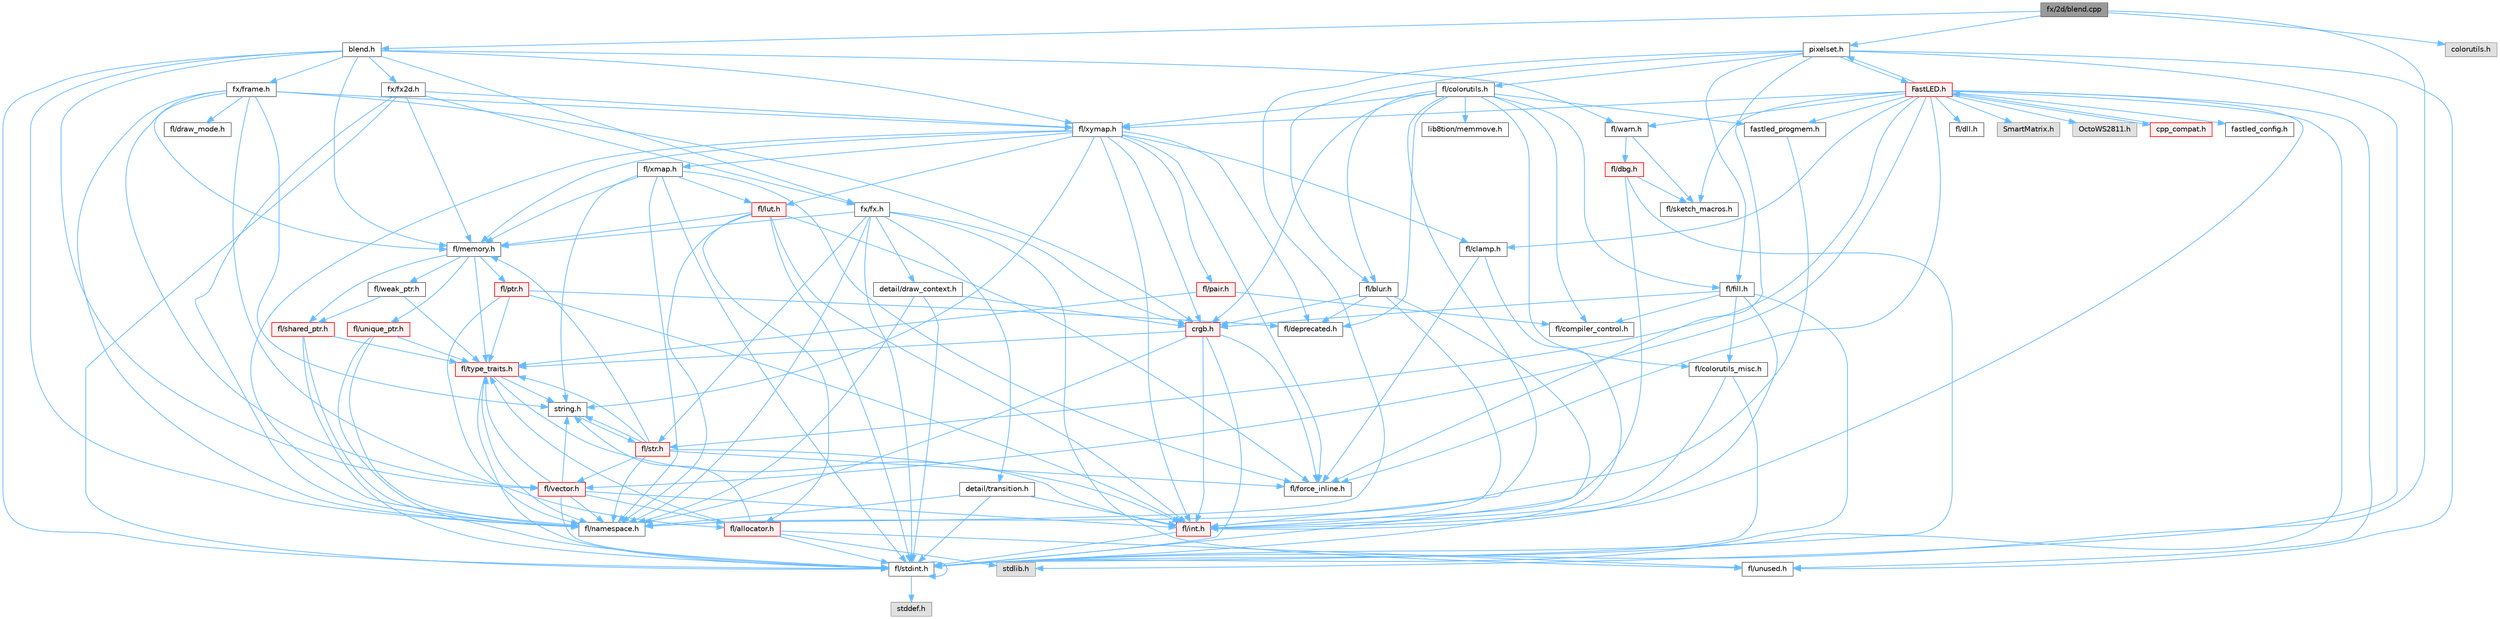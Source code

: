 digraph "fx/2d/blend.cpp"
{
 // INTERACTIVE_SVG=YES
 // LATEX_PDF_SIZE
  bgcolor="transparent";
  edge [fontname=Helvetica,fontsize=10,labelfontname=Helvetica,labelfontsize=10];
  node [fontname=Helvetica,fontsize=10,shape=box,height=0.2,width=0.4];
  Node1 [id="Node000001",label="fx/2d/blend.cpp",height=0.2,width=0.4,color="gray40", fillcolor="grey60", style="filled", fontcolor="black",tooltip=" "];
  Node1 -> Node2 [id="edge1_Node000001_Node000002",color="steelblue1",style="solid",tooltip=" "];
  Node2 [id="Node000002",label="blend.h",height=0.2,width=0.4,color="grey40", fillcolor="white", style="filled",URL="$d8/d4e/blend_8h.html",tooltip=" "];
  Node2 -> Node3 [id="edge2_Node000002_Node000003",color="steelblue1",style="solid",tooltip=" "];
  Node3 [id="Node000003",label="fl/stdint.h",height=0.2,width=0.4,color="grey40", fillcolor="white", style="filled",URL="$df/dd8/stdint_8h.html",tooltip=" "];
  Node3 -> Node4 [id="edge3_Node000003_Node000004",color="steelblue1",style="solid",tooltip=" "];
  Node4 [id="Node000004",label="stddef.h",height=0.2,width=0.4,color="grey60", fillcolor="#E0E0E0", style="filled",tooltip=" "];
  Node3 -> Node3 [id="edge4_Node000003_Node000003",color="steelblue1",style="solid",tooltip=" "];
  Node2 -> Node5 [id="edge5_Node000002_Node000005",color="steelblue1",style="solid",tooltip=" "];
  Node5 [id="Node000005",label="fl/namespace.h",height=0.2,width=0.4,color="grey40", fillcolor="white", style="filled",URL="$df/d2a/namespace_8h.html",tooltip="Implements the FastLED namespace macros."];
  Node2 -> Node6 [id="edge6_Node000002_Node000006",color="steelblue1",style="solid",tooltip=" "];
  Node6 [id="Node000006",label="fl/memory.h",height=0.2,width=0.4,color="grey40", fillcolor="white", style="filled",URL="$dc/d18/memory_8h.html",tooltip=" "];
  Node6 -> Node7 [id="edge7_Node000006_Node000007",color="steelblue1",style="solid",tooltip=" "];
  Node7 [id="Node000007",label="fl/ptr.h",height=0.2,width=0.4,color="red", fillcolor="#FFF0F0", style="filled",URL="$dd/d98/ptr_8h.html",tooltip=" "];
  Node7 -> Node5 [id="edge8_Node000007_Node000005",color="steelblue1",style="solid",tooltip=" "];
  Node7 -> Node10 [id="edge9_Node000007_Node000010",color="steelblue1",style="solid",tooltip=" "];
  Node10 [id="Node000010",label="fl/type_traits.h",height=0.2,width=0.4,color="red", fillcolor="#FFF0F0", style="filled",URL="$df/d63/type__traits_8h.html",tooltip=" "];
  Node10 -> Node11 [id="edge10_Node000010_Node000011",color="steelblue1",style="solid",tooltip=" "];
  Node11 [id="Node000011",label="string.h",height=0.2,width=0.4,color="grey40", fillcolor="white", style="filled",URL="$da/d66/string_8h.html",tooltip=" "];
  Node11 -> Node12 [id="edge11_Node000011_Node000012",color="steelblue1",style="solid",tooltip=" "];
  Node12 [id="Node000012",label="fl/str.h",height=0.2,width=0.4,color="red", fillcolor="#FFF0F0", style="filled",URL="$d1/d93/str_8h.html",tooltip=" "];
  Node12 -> Node13 [id="edge12_Node000012_Node000013",color="steelblue1",style="solid",tooltip=" "];
  Node13 [id="Node000013",label="fl/int.h",height=0.2,width=0.4,color="red", fillcolor="#FFF0F0", style="filled",URL="$d3/d7e/int_8h.html",tooltip=" "];
  Node13 -> Node3 [id="edge13_Node000013_Node000003",color="steelblue1",style="solid",tooltip=" "];
  Node12 -> Node11 [id="edge14_Node000012_Node000011",color="steelblue1",style="solid",tooltip=" "];
  Node12 -> Node5 [id="edge15_Node000012_Node000005",color="steelblue1",style="solid",tooltip=" "];
  Node12 -> Node6 [id="edge16_Node000012_Node000006",color="steelblue1",style="solid",tooltip=" "];
  Node12 -> Node10 [id="edge17_Node000012_Node000010",color="steelblue1",style="solid",tooltip=" "];
  Node12 -> Node28 [id="edge18_Node000012_Node000028",color="steelblue1",style="solid",tooltip=" "];
  Node28 [id="Node000028",label="fl/vector.h",height=0.2,width=0.4,color="red", fillcolor="#FFF0F0", style="filled",URL="$d6/d68/vector_8h.html",tooltip=" "];
  Node28 -> Node3 [id="edge19_Node000028_Node000003",color="steelblue1",style="solid",tooltip=" "];
  Node28 -> Node13 [id="edge20_Node000028_Node000013",color="steelblue1",style="solid",tooltip=" "];
  Node28 -> Node11 [id="edge21_Node000028_Node000011",color="steelblue1",style="solid",tooltip=" "];
  Node28 -> Node5 [id="edge22_Node000028_Node000005",color="steelblue1",style="solid",tooltip=" "];
  Node28 -> Node35 [id="edge23_Node000028_Node000035",color="steelblue1",style="solid",tooltip=" "];
  Node35 [id="Node000035",label="fl/allocator.h",height=0.2,width=0.4,color="red", fillcolor="#FFF0F0", style="filled",URL="$da/da9/allocator_8h.html",tooltip=" "];
  Node35 -> Node36 [id="edge24_Node000035_Node000036",color="steelblue1",style="solid",tooltip=" "];
  Node36 [id="Node000036",label="stdlib.h",height=0.2,width=0.4,color="grey60", fillcolor="#E0E0E0", style="filled",tooltip=" "];
  Node35 -> Node11 [id="edge25_Node000035_Node000011",color="steelblue1",style="solid",tooltip=" "];
  Node35 -> Node10 [id="edge26_Node000035_Node000010",color="steelblue1",style="solid",tooltip=" "];
  Node35 -> Node37 [id="edge27_Node000035_Node000037",color="steelblue1",style="solid",tooltip=" "];
  Node37 [id="Node000037",label="fl/unused.h",height=0.2,width=0.4,color="grey40", fillcolor="white", style="filled",URL="$d8/d4b/unused_8h.html",tooltip=" "];
  Node35 -> Node3 [id="edge28_Node000035_Node000003",color="steelblue1",style="solid",tooltip=" "];
  Node28 -> Node10 [id="edge29_Node000028_Node000010",color="steelblue1",style="solid",tooltip=" "];
  Node12 -> Node19 [id="edge30_Node000012_Node000019",color="steelblue1",style="solid",tooltip=" "];
  Node19 [id="Node000019",label="fl/force_inline.h",height=0.2,width=0.4,color="grey40", fillcolor="white", style="filled",URL="$d4/d64/force__inline_8h.html",tooltip=" "];
  Node10 -> Node3 [id="edge31_Node000010_Node000003",color="steelblue1",style="solid",tooltip=" "];
  Node10 -> Node5 [id="edge32_Node000010_Node000005",color="steelblue1",style="solid",tooltip=" "];
  Node10 -> Node13 [id="edge33_Node000010_Node000013",color="steelblue1",style="solid",tooltip=" "];
  Node7 -> Node13 [id="edge34_Node000007_Node000013",color="steelblue1",style="solid",tooltip=" "];
  Node7 -> Node45 [id="edge35_Node000007_Node000045",color="steelblue1",style="solid",tooltip=" "];
  Node45 [id="Node000045",label="fl/deprecated.h",height=0.2,width=0.4,color="grey40", fillcolor="white", style="filled",URL="$d4/dce/deprecated_8h.html",tooltip=" "];
  Node6 -> Node48 [id="edge36_Node000006_Node000048",color="steelblue1",style="solid",tooltip=" "];
  Node48 [id="Node000048",label="fl/shared_ptr.h",height=0.2,width=0.4,color="red", fillcolor="#FFF0F0", style="filled",URL="$df/d6a/shared__ptr_8h.html",tooltip=" "];
  Node48 -> Node5 [id="edge37_Node000048_Node000005",color="steelblue1",style="solid",tooltip=" "];
  Node48 -> Node10 [id="edge38_Node000048_Node000010",color="steelblue1",style="solid",tooltip=" "];
  Node48 -> Node3 [id="edge39_Node000048_Node000003",color="steelblue1",style="solid",tooltip=" "];
  Node6 -> Node51 [id="edge40_Node000006_Node000051",color="steelblue1",style="solid",tooltip=" "];
  Node51 [id="Node000051",label="fl/weak_ptr.h",height=0.2,width=0.4,color="grey40", fillcolor="white", style="filled",URL="$dc/db4/weak__ptr_8h.html",tooltip=" "];
  Node51 -> Node48 [id="edge41_Node000051_Node000048",color="steelblue1",style="solid",tooltip=" "];
  Node51 -> Node10 [id="edge42_Node000051_Node000010",color="steelblue1",style="solid",tooltip=" "];
  Node6 -> Node9 [id="edge43_Node000006_Node000009",color="steelblue1",style="solid",tooltip=" "];
  Node9 [id="Node000009",label="fl/unique_ptr.h",height=0.2,width=0.4,color="red", fillcolor="#FFF0F0", style="filled",URL="$da/d4b/unique__ptr_8h.html",tooltip=" "];
  Node9 -> Node5 [id="edge44_Node000009_Node000005",color="steelblue1",style="solid",tooltip=" "];
  Node9 -> Node10 [id="edge45_Node000009_Node000010",color="steelblue1",style="solid",tooltip=" "];
  Node9 -> Node3 [id="edge46_Node000009_Node000003",color="steelblue1",style="solid",tooltip=" "];
  Node6 -> Node10 [id="edge47_Node000006_Node000010",color="steelblue1",style="solid",tooltip=" "];
  Node2 -> Node28 [id="edge48_Node000002_Node000028",color="steelblue1",style="solid",tooltip=" "];
  Node2 -> Node52 [id="edge49_Node000002_Node000052",color="steelblue1",style="solid",tooltip=" "];
  Node52 [id="Node000052",label="fl/warn.h",height=0.2,width=0.4,color="grey40", fillcolor="white", style="filled",URL="$de/d77/warn_8h.html",tooltip=" "];
  Node52 -> Node53 [id="edge50_Node000052_Node000053",color="steelblue1",style="solid",tooltip=" "];
  Node53 [id="Node000053",label="fl/dbg.h",height=0.2,width=0.4,color="red", fillcolor="#FFF0F0", style="filled",URL="$d6/d01/dbg_8h.html",tooltip=" "];
  Node53 -> Node63 [id="edge51_Node000053_Node000063",color="steelblue1",style="solid",tooltip=" "];
  Node63 [id="Node000063",label="fl/sketch_macros.h",height=0.2,width=0.4,color="grey40", fillcolor="white", style="filled",URL="$d1/dbc/sketch__macros_8h.html",tooltip=" "];
  Node53 -> Node13 [id="edge52_Node000053_Node000013",color="steelblue1",style="solid",tooltip=" "];
  Node53 -> Node3 [id="edge53_Node000053_Node000003",color="steelblue1",style="solid",tooltip=" "];
  Node52 -> Node63 [id="edge54_Node000052_Node000063",color="steelblue1",style="solid",tooltip=" "];
  Node2 -> Node64 [id="edge55_Node000002_Node000064",color="steelblue1",style="solid",tooltip=" "];
  Node64 [id="Node000064",label="fl/xymap.h",height=0.2,width=0.4,color="grey40", fillcolor="white", style="filled",URL="$da/d61/xymap_8h.html",tooltip=" "];
  Node64 -> Node13 [id="edge56_Node000064_Node000013",color="steelblue1",style="solid",tooltip=" "];
  Node64 -> Node5 [id="edge57_Node000064_Node000005",color="steelblue1",style="solid",tooltip=" "];
  Node64 -> Node19 [id="edge58_Node000064_Node000019",color="steelblue1",style="solid",tooltip=" "];
  Node64 -> Node65 [id="edge59_Node000064_Node000065",color="steelblue1",style="solid",tooltip=" "];
  Node65 [id="Node000065",label="fl/pair.h",height=0.2,width=0.4,color="red", fillcolor="#FFF0F0", style="filled",URL="$d3/d41/pair_8h.html",tooltip=" "];
  Node65 -> Node22 [id="edge60_Node000065_Node000022",color="steelblue1",style="solid",tooltip=" "];
  Node22 [id="Node000022",label="fl/compiler_control.h",height=0.2,width=0.4,color="grey40", fillcolor="white", style="filled",URL="$d4/d54/compiler__control_8h.html",tooltip=" "];
  Node65 -> Node10 [id="edge61_Node000065_Node000010",color="steelblue1",style="solid",tooltip=" "];
  Node64 -> Node11 [id="edge62_Node000064_Node000011",color="steelblue1",style="solid",tooltip=" "];
  Node64 -> Node55 [id="edge63_Node000064_Node000055",color="steelblue1",style="solid",tooltip=" "];
  Node55 [id="Node000055",label="crgb.h",height=0.2,width=0.4,color="red", fillcolor="#FFF0F0", style="filled",URL="$db/dd1/crgb_8h.html",tooltip="Defines the red, green, and blue (RGB) pixel struct."];
  Node55 -> Node3 [id="edge64_Node000055_Node000003",color="steelblue1",style="solid",tooltip=" "];
  Node55 -> Node13 [id="edge65_Node000055_Node000013",color="steelblue1",style="solid",tooltip=" "];
  Node55 -> Node5 [id="edge66_Node000055_Node000005",color="steelblue1",style="solid",tooltip=" "];
  Node55 -> Node19 [id="edge67_Node000055_Node000019",color="steelblue1",style="solid",tooltip=" "];
  Node55 -> Node10 [id="edge68_Node000055_Node000010",color="steelblue1",style="solid",tooltip=" "];
  Node64 -> Node18 [id="edge69_Node000064_Node000018",color="steelblue1",style="solid",tooltip=" "];
  Node18 [id="Node000018",label="fl/clamp.h",height=0.2,width=0.4,color="grey40", fillcolor="white", style="filled",URL="$d6/dd3/clamp_8h.html",tooltip=" "];
  Node18 -> Node3 [id="edge70_Node000018_Node000003",color="steelblue1",style="solid",tooltip=" "];
  Node18 -> Node19 [id="edge71_Node000018_Node000019",color="steelblue1",style="solid",tooltip=" "];
  Node64 -> Node66 [id="edge72_Node000064_Node000066",color="steelblue1",style="solid",tooltip=" "];
  Node66 [id="Node000066",label="fl/lut.h",height=0.2,width=0.4,color="red", fillcolor="#FFF0F0", style="filled",URL="$db/d54/lut_8h.html",tooltip=" "];
  Node66 -> Node35 [id="edge73_Node000066_Node000035",color="steelblue1",style="solid",tooltip=" "];
  Node66 -> Node19 [id="edge74_Node000066_Node000019",color="steelblue1",style="solid",tooltip=" "];
  Node66 -> Node6 [id="edge75_Node000066_Node000006",color="steelblue1",style="solid",tooltip=" "];
  Node66 -> Node3 [id="edge76_Node000066_Node000003",color="steelblue1",style="solid",tooltip=" "];
  Node66 -> Node13 [id="edge77_Node000066_Node000013",color="steelblue1",style="solid",tooltip=" "];
  Node66 -> Node5 [id="edge78_Node000066_Node000005",color="steelblue1",style="solid",tooltip=" "];
  Node64 -> Node6 [id="edge79_Node000064_Node000006",color="steelblue1",style="solid",tooltip=" "];
  Node64 -> Node45 [id="edge80_Node000064_Node000045",color="steelblue1",style="solid",tooltip=" "];
  Node64 -> Node67 [id="edge81_Node000064_Node000067",color="steelblue1",style="solid",tooltip=" "];
  Node67 [id="Node000067",label="fl/xmap.h",height=0.2,width=0.4,color="grey40", fillcolor="white", style="filled",URL="$dd/dcc/xmap_8h.html",tooltip=" "];
  Node67 -> Node3 [id="edge82_Node000067_Node000003",color="steelblue1",style="solid",tooltip=" "];
  Node67 -> Node11 [id="edge83_Node000067_Node000011",color="steelblue1",style="solid",tooltip=" "];
  Node67 -> Node19 [id="edge84_Node000067_Node000019",color="steelblue1",style="solid",tooltip=" "];
  Node67 -> Node66 [id="edge85_Node000067_Node000066",color="steelblue1",style="solid",tooltip=" "];
  Node67 -> Node6 [id="edge86_Node000067_Node000006",color="steelblue1",style="solid",tooltip=" "];
  Node67 -> Node5 [id="edge87_Node000067_Node000005",color="steelblue1",style="solid",tooltip=" "];
  Node2 -> Node68 [id="edge88_Node000002_Node000068",color="steelblue1",style="solid",tooltip=" "];
  Node68 [id="Node000068",label="fx/frame.h",height=0.2,width=0.4,color="grey40", fillcolor="white", style="filled",URL="$df/d7d/frame_8h.html",tooltip=" "];
  Node68 -> Node11 [id="edge89_Node000068_Node000011",color="steelblue1",style="solid",tooltip=" "];
  Node68 -> Node55 [id="edge90_Node000068_Node000055",color="steelblue1",style="solid",tooltip=" "];
  Node68 -> Node5 [id="edge91_Node000068_Node000005",color="steelblue1",style="solid",tooltip=" "];
  Node68 -> Node6 [id="edge92_Node000068_Node000006",color="steelblue1",style="solid",tooltip=" "];
  Node68 -> Node64 [id="edge93_Node000068_Node000064",color="steelblue1",style="solid",tooltip=" "];
  Node68 -> Node28 [id="edge94_Node000068_Node000028",color="steelblue1",style="solid",tooltip=" "];
  Node68 -> Node35 [id="edge95_Node000068_Node000035",color="steelblue1",style="solid",tooltip=" "];
  Node68 -> Node69 [id="edge96_Node000068_Node000069",color="steelblue1",style="solid",tooltip=" "];
  Node69 [id="Node000069",label="fl/draw_mode.h",height=0.2,width=0.4,color="grey40", fillcolor="white", style="filled",URL="$d9/d35/draw__mode_8h.html",tooltip=" "];
  Node2 -> Node70 [id="edge97_Node000002_Node000070",color="steelblue1",style="solid",tooltip=" "];
  Node70 [id="Node000070",label="fx/fx.h",height=0.2,width=0.4,color="grey40", fillcolor="white", style="filled",URL="$d2/d0c/fx_8h.html",tooltip=" "];
  Node70 -> Node3 [id="edge98_Node000070_Node000003",color="steelblue1",style="solid",tooltip=" "];
  Node70 -> Node55 [id="edge99_Node000070_Node000055",color="steelblue1",style="solid",tooltip=" "];
  Node70 -> Node71 [id="edge100_Node000070_Node000071",color="steelblue1",style="solid",tooltip=" "];
  Node71 [id="Node000071",label="detail/draw_context.h",height=0.2,width=0.4,color="grey40", fillcolor="white", style="filled",URL="$db/ded/draw__context_8h.html",tooltip=" "];
  Node71 -> Node55 [id="edge101_Node000071_Node000055",color="steelblue1",style="solid",tooltip=" "];
  Node71 -> Node5 [id="edge102_Node000071_Node000005",color="steelblue1",style="solid",tooltip=" "];
  Node71 -> Node3 [id="edge103_Node000071_Node000003",color="steelblue1",style="solid",tooltip=" "];
  Node70 -> Node72 [id="edge104_Node000070_Node000072",color="steelblue1",style="solid",tooltip=" "];
  Node72 [id="Node000072",label="detail/transition.h",height=0.2,width=0.4,color="grey40", fillcolor="white", style="filled",URL="$d7/df7/transition_8h.html",tooltip=" "];
  Node72 -> Node5 [id="edge105_Node000072_Node000005",color="steelblue1",style="solid",tooltip=" "];
  Node72 -> Node3 [id="edge106_Node000072_Node000003",color="steelblue1",style="solid",tooltip=" "];
  Node72 -> Node13 [id="edge107_Node000072_Node000013",color="steelblue1",style="solid",tooltip=" "];
  Node70 -> Node5 [id="edge108_Node000070_Node000005",color="steelblue1",style="solid",tooltip=" "];
  Node70 -> Node6 [id="edge109_Node000070_Node000006",color="steelblue1",style="solid",tooltip=" "];
  Node70 -> Node12 [id="edge110_Node000070_Node000012",color="steelblue1",style="solid",tooltip=" "];
  Node70 -> Node37 [id="edge111_Node000070_Node000037",color="steelblue1",style="solid",tooltip=" "];
  Node2 -> Node73 [id="edge112_Node000002_Node000073",color="steelblue1",style="solid",tooltip=" "];
  Node73 [id="Node000073",label="fx/fx2d.h",height=0.2,width=0.4,color="grey40", fillcolor="white", style="filled",URL="$d9/d43/fx2d_8h.html",tooltip=" "];
  Node73 -> Node3 [id="edge113_Node000073_Node000003",color="steelblue1",style="solid",tooltip=" "];
  Node73 -> Node5 [id="edge114_Node000073_Node000005",color="steelblue1",style="solid",tooltip=" "];
  Node73 -> Node6 [id="edge115_Node000073_Node000006",color="steelblue1",style="solid",tooltip=" "];
  Node73 -> Node64 [id="edge116_Node000073_Node000064",color="steelblue1",style="solid",tooltip=" "];
  Node73 -> Node70 [id="edge117_Node000073_Node000070",color="steelblue1",style="solid",tooltip=" "];
  Node1 -> Node74 [id="edge118_Node000001_Node000074",color="steelblue1",style="solid",tooltip=" "];
  Node74 [id="Node000074",label="colorutils.h",height=0.2,width=0.4,color="grey60", fillcolor="#E0E0E0", style="filled",tooltip=" "];
  Node1 -> Node75 [id="edge119_Node000001_Node000075",color="steelblue1",style="solid",tooltip=" "];
  Node75 [id="Node000075",label="pixelset.h",height=0.2,width=0.4,color="grey40", fillcolor="white", style="filled",URL="$d4/d46/pixelset_8h.html",tooltip="Declares classes for managing logical groups of LEDs."];
  Node75 -> Node19 [id="edge120_Node000075_Node000019",color="steelblue1",style="solid",tooltip=" "];
  Node75 -> Node5 [id="edge121_Node000075_Node000005",color="steelblue1",style="solid",tooltip=" "];
  Node75 -> Node37 [id="edge122_Node000075_Node000037",color="steelblue1",style="solid",tooltip=" "];
  Node75 -> Node76 [id="edge123_Node000075_Node000076",color="steelblue1",style="solid",tooltip=" "];
  Node76 [id="Node000076",label="fl/colorutils.h",height=0.2,width=0.4,color="grey40", fillcolor="white", style="filled",URL="$d7/df9/fl_2colorutils_8h.html",tooltip="Utility functions for color fill, palettes, blending, and more."];
  Node76 -> Node13 [id="edge124_Node000076_Node000013",color="steelblue1",style="solid",tooltip=" "];
  Node76 -> Node55 [id="edge125_Node000076_Node000055",color="steelblue1",style="solid",tooltip=" "];
  Node76 -> Node62 [id="edge126_Node000076_Node000062",color="steelblue1",style="solid",tooltip=" "];
  Node62 [id="Node000062",label="fastled_progmem.h",height=0.2,width=0.4,color="grey40", fillcolor="white", style="filled",URL="$df/dab/fastled__progmem_8h.html",tooltip="Wrapper definitions to allow seamless use of PROGMEM in environments that have it."];
  Node62 -> Node5 [id="edge127_Node000062_Node000005",color="steelblue1",style="solid",tooltip=" "];
  Node76 -> Node77 [id="edge128_Node000076_Node000077",color="steelblue1",style="solid",tooltip=" "];
  Node77 [id="Node000077",label="fl/blur.h",height=0.2,width=0.4,color="grey40", fillcolor="white", style="filled",URL="$d4/df5/blur_8h.html",tooltip=" "];
  Node77 -> Node3 [id="edge129_Node000077_Node000003",color="steelblue1",style="solid",tooltip=" "];
  Node77 -> Node13 [id="edge130_Node000077_Node000013",color="steelblue1",style="solid",tooltip=" "];
  Node77 -> Node55 [id="edge131_Node000077_Node000055",color="steelblue1",style="solid",tooltip=" "];
  Node77 -> Node45 [id="edge132_Node000077_Node000045",color="steelblue1",style="solid",tooltip=" "];
  Node76 -> Node78 [id="edge133_Node000076_Node000078",color="steelblue1",style="solid",tooltip=" "];
  Node78 [id="Node000078",label="fl/colorutils_misc.h",height=0.2,width=0.4,color="grey40", fillcolor="white", style="filled",URL="$dd/db2/colorutils__misc_8h.html",tooltip=" "];
  Node78 -> Node3 [id="edge134_Node000078_Node000003",color="steelblue1",style="solid",tooltip=" "];
  Node78 -> Node13 [id="edge135_Node000078_Node000013",color="steelblue1",style="solid",tooltip=" "];
  Node76 -> Node45 [id="edge136_Node000076_Node000045",color="steelblue1",style="solid",tooltip=" "];
  Node76 -> Node79 [id="edge137_Node000076_Node000079",color="steelblue1",style="solid",tooltip=" "];
  Node79 [id="Node000079",label="fl/fill.h",height=0.2,width=0.4,color="grey40", fillcolor="white", style="filled",URL="$d2/d78/fill_8h.html",tooltip=" "];
  Node79 -> Node55 [id="edge138_Node000079_Node000055",color="steelblue1",style="solid",tooltip=" "];
  Node79 -> Node78 [id="edge139_Node000079_Node000078",color="steelblue1",style="solid",tooltip=" "];
  Node79 -> Node13 [id="edge140_Node000079_Node000013",color="steelblue1",style="solid",tooltip=" "];
  Node79 -> Node3 [id="edge141_Node000079_Node000003",color="steelblue1",style="solid",tooltip=" "];
  Node79 -> Node22 [id="edge142_Node000079_Node000022",color="steelblue1",style="solid",tooltip=" "];
  Node76 -> Node64 [id="edge143_Node000076_Node000064",color="steelblue1",style="solid",tooltip=" "];
  Node76 -> Node80 [id="edge144_Node000076_Node000080",color="steelblue1",style="solid",tooltip=" "];
  Node80 [id="Node000080",label="lib8tion/memmove.h",height=0.2,width=0.4,color="grey40", fillcolor="white", style="filled",URL="$d9/d72/memmove_8h.html",tooltip=" "];
  Node76 -> Node22 [id="edge145_Node000076_Node000022",color="steelblue1",style="solid",tooltip=" "];
  Node75 -> Node79 [id="edge146_Node000075_Node000079",color="steelblue1",style="solid",tooltip=" "];
  Node75 -> Node77 [id="edge147_Node000075_Node000077",color="steelblue1",style="solid",tooltip=" "];
  Node75 -> Node81 [id="edge148_Node000075_Node000081",color="steelblue1",style="solid",tooltip=" "];
  Node81 [id="Node000081",label="FastLED.h",height=0.2,width=0.4,color="red", fillcolor="#FFF0F0", style="filled",URL="$db/d97/_fast_l_e_d_8h.html",tooltip="central include file for FastLED, defines the CFastLED class/object"];
  Node81 -> Node3 [id="edge149_Node000081_Node000003",color="steelblue1",style="solid",tooltip=" "];
  Node81 -> Node82 [id="edge150_Node000081_Node000082",color="steelblue1",style="solid",tooltip=" "];
  Node82 [id="Node000082",label="fl/dll.h",height=0.2,width=0.4,color="grey40", fillcolor="white", style="filled",URL="$d3/d4b/dll_8h.html",tooltip="FastLED dynamic library interface - lightweight header for external callers."];
  Node81 -> Node83 [id="edge151_Node000081_Node000083",color="steelblue1",style="solid",tooltip=" "];
  Node83 [id="Node000083",label="SmartMatrix.h",height=0.2,width=0.4,color="grey60", fillcolor="#E0E0E0", style="filled",tooltip=" "];
  Node81 -> Node84 [id="edge152_Node000081_Node000084",color="steelblue1",style="solid",tooltip=" "];
  Node84 [id="Node000084",label="OctoWS2811.h",height=0.2,width=0.4,color="grey60", fillcolor="#E0E0E0", style="filled",tooltip=" "];
  Node81 -> Node19 [id="edge153_Node000081_Node000019",color="steelblue1",style="solid",tooltip=" "];
  Node81 -> Node85 [id="edge154_Node000081_Node000085",color="steelblue1",style="solid",tooltip=" "];
  Node85 [id="Node000085",label="cpp_compat.h",height=0.2,width=0.4,color="red", fillcolor="#FFF0F0", style="filled",URL="$d9/d13/cpp__compat_8h.html",tooltip="Compatibility functions based on C++ version."];
  Node85 -> Node81 [id="edge155_Node000085_Node000081",color="steelblue1",style="solid",tooltip=" "];
  Node81 -> Node87 [id="edge156_Node000081_Node000087",color="steelblue1",style="solid",tooltip=" "];
  Node87 [id="Node000087",label="fastled_config.h",height=0.2,width=0.4,color="grey40", fillcolor="white", style="filled",URL="$d5/d11/fastled__config_8h.html",tooltip="Contains definitions that can be used to configure FastLED at compile time."];
  Node81 -> Node62 [id="edge157_Node000081_Node000062",color="steelblue1",style="solid",tooltip=" "];
  Node81 -> Node75 [id="edge158_Node000081_Node000075",color="steelblue1",style="solid",tooltip=" "];
  Node81 -> Node13 [id="edge159_Node000081_Node000013",color="steelblue1",style="solid",tooltip=" "];
  Node81 -> Node12 [id="edge160_Node000081_Node000012",color="steelblue1",style="solid",tooltip=" "];
  Node81 -> Node64 [id="edge161_Node000081_Node000064",color="steelblue1",style="solid",tooltip=" "];
  Node81 -> Node18 [id="edge162_Node000081_Node000018",color="steelblue1",style="solid",tooltip=" "];
  Node81 -> Node52 [id="edge163_Node000081_Node000052",color="steelblue1",style="solid",tooltip=" "];
  Node81 -> Node37 [id="edge164_Node000081_Node000037",color="steelblue1",style="solid",tooltip=" "];
  Node81 -> Node28 [id="edge165_Node000081_Node000028",color="steelblue1",style="solid",tooltip=" "];
  Node81 -> Node63 [id="edge166_Node000081_Node000063",color="steelblue1",style="solid",tooltip=" "];
  Node75 -> Node36 [id="edge167_Node000075_Node000036",color="steelblue1",style="solid",tooltip=" "];
  Node1 -> Node3 [id="edge168_Node000001_Node000003",color="steelblue1",style="solid",tooltip=" "];
}
